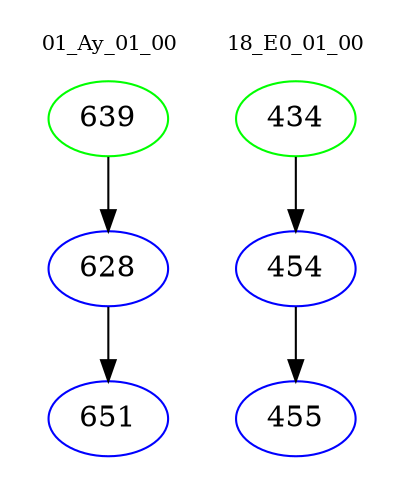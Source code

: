 digraph{
subgraph cluster_0 {
color = white
label = "01_Ay_01_00";
fontsize=10;
T0_639 [label="639", color="green"]
T0_639 -> T0_628 [color="black"]
T0_628 [label="628", color="blue"]
T0_628 -> T0_651 [color="black"]
T0_651 [label="651", color="blue"]
}
subgraph cluster_1 {
color = white
label = "18_E0_01_00";
fontsize=10;
T1_434 [label="434", color="green"]
T1_434 -> T1_454 [color="black"]
T1_454 [label="454", color="blue"]
T1_454 -> T1_455 [color="black"]
T1_455 [label="455", color="blue"]
}
}
